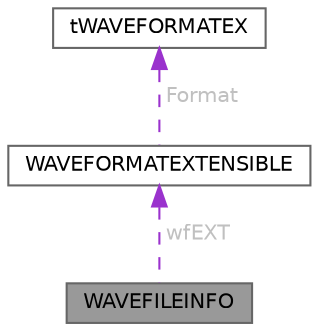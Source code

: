 digraph "WAVEFILEINFO"
{
 // LATEX_PDF_SIZE
  bgcolor="transparent";
  edge [fontname=Helvetica,fontsize=10,labelfontname=Helvetica,labelfontsize=10];
  node [fontname=Helvetica,fontsize=10,shape=box,height=0.2,width=0.4];
  Node1 [id="Node000001",label="WAVEFILEINFO",height=0.2,width=0.4,color="gray40", fillcolor="grey60", style="filled", fontcolor="black",tooltip=" "];
  Node2 -> Node1 [id="edge1_Node000001_Node000002",dir="back",color="darkorchid3",style="dashed",tooltip=" ",label=" wfEXT",fontcolor="grey" ];
  Node2 [id="Node000002",label="WAVEFORMATEXTENSIBLE",height=0.2,width=0.4,color="gray40", fillcolor="white", style="filled",URL="$struct_w_a_v_e_f_o_r_m_a_t_e_x_t_e_n_s_i_b_l_e.html",tooltip=" "];
  Node3 -> Node2 [id="edge2_Node000002_Node000003",dir="back",color="darkorchid3",style="dashed",tooltip=" ",label=" Format",fontcolor="grey" ];
  Node3 [id="Node000003",label="tWAVEFORMATEX",height=0.2,width=0.4,color="gray40", fillcolor="white", style="filled",URL="$structt_w_a_v_e_f_o_r_m_a_t_e_x.html",tooltip=" "];
}
